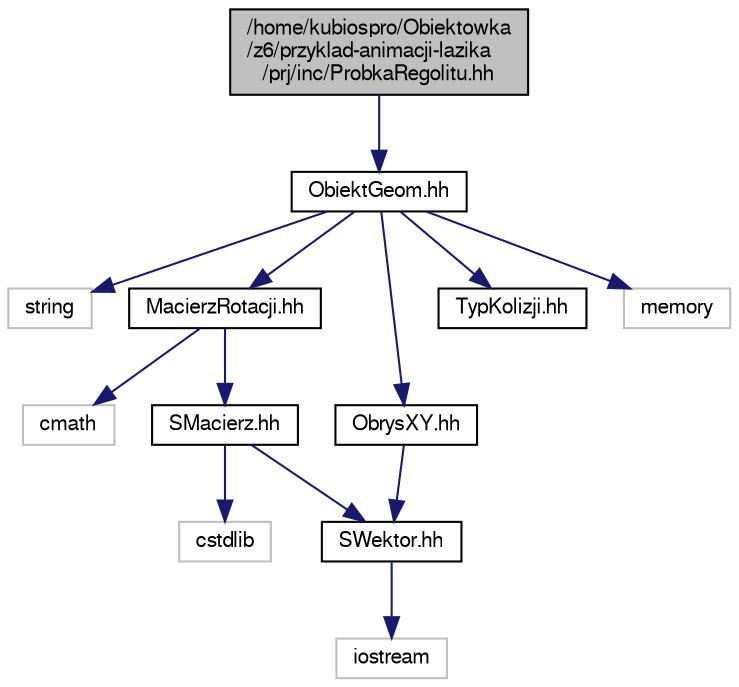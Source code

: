 digraph "/home/kubiospro/Obiektowka/z6/przyklad-animacji-lazika/prj/inc/ProbkaRegolitu.hh"
{
 // LATEX_PDF_SIZE
  edge [fontname="FreeSans",fontsize="10",labelfontname="FreeSans",labelfontsize="10"];
  node [fontname="FreeSans",fontsize="10",shape=record];
  Node1 [label="/home/kubiospro/Obiektowka\l/z6/przyklad-animacji-lazika\l/prj/inc/ProbkaRegolitu.hh",height=0.2,width=0.4,color="black", fillcolor="grey75", style="filled", fontcolor="black",tooltip=" "];
  Node1 -> Node2 [color="midnightblue",fontsize="10",style="solid",fontname="FreeSans"];
  Node2 [label="ObiektGeom.hh",height=0.2,width=0.4,color="black", fillcolor="white", style="filled",URL="$a00047.html",tooltip=" "];
  Node2 -> Node3 [color="midnightblue",fontsize="10",style="solid",fontname="FreeSans"];
  Node3 [label="string",height=0.2,width=0.4,color="grey75", fillcolor="white", style="filled",tooltip=" "];
  Node2 -> Node4 [color="midnightblue",fontsize="10",style="solid",fontname="FreeSans"];
  Node4 [label="MacierzRotacji.hh",height=0.2,width=0.4,color="black", fillcolor="white", style="filled",URL="$a00044.html",tooltip=" "];
  Node4 -> Node5 [color="midnightblue",fontsize="10",style="solid",fontname="FreeSans"];
  Node5 [label="cmath",height=0.2,width=0.4,color="grey75", fillcolor="white", style="filled",tooltip=" "];
  Node4 -> Node6 [color="midnightblue",fontsize="10",style="solid",fontname="FreeSans"];
  Node6 [label="SMacierz.hh",height=0.2,width=0.4,color="black", fillcolor="white", style="filled",URL="$a00062.html",tooltip=" "];
  Node6 -> Node7 [color="midnightblue",fontsize="10",style="solid",fontname="FreeSans"];
  Node7 [label="cstdlib",height=0.2,width=0.4,color="grey75", fillcolor="white", style="filled",tooltip=" "];
  Node6 -> Node8 [color="midnightblue",fontsize="10",style="solid",fontname="FreeSans"];
  Node8 [label="SWektor.hh",height=0.2,width=0.4,color="black", fillcolor="white", style="filled",URL="$a00065.html",tooltip=" "];
  Node8 -> Node9 [color="midnightblue",fontsize="10",style="solid",fontname="FreeSans"];
  Node9 [label="iostream",height=0.2,width=0.4,color="grey75", fillcolor="white", style="filled",tooltip=" "];
  Node2 -> Node10 [color="midnightblue",fontsize="10",style="solid",fontname="FreeSans"];
  Node10 [label="ObrysXY.hh",height=0.2,width=0.4,color="black", fillcolor="white", style="filled",URL="$a00050.html",tooltip=" "];
  Node10 -> Node8 [color="midnightblue",fontsize="10",style="solid",fontname="FreeSans"];
  Node2 -> Node11 [color="midnightblue",fontsize="10",style="solid",fontname="FreeSans"];
  Node11 [label="TypKolizji.hh",height=0.2,width=0.4,color="black", fillcolor="white", style="filled",URL="$a00068.html",tooltip=" "];
  Node2 -> Node12 [color="midnightblue",fontsize="10",style="solid",fontname="FreeSans"];
  Node12 [label="memory",height=0.2,width=0.4,color="grey75", fillcolor="white", style="filled",tooltip=" "];
}
